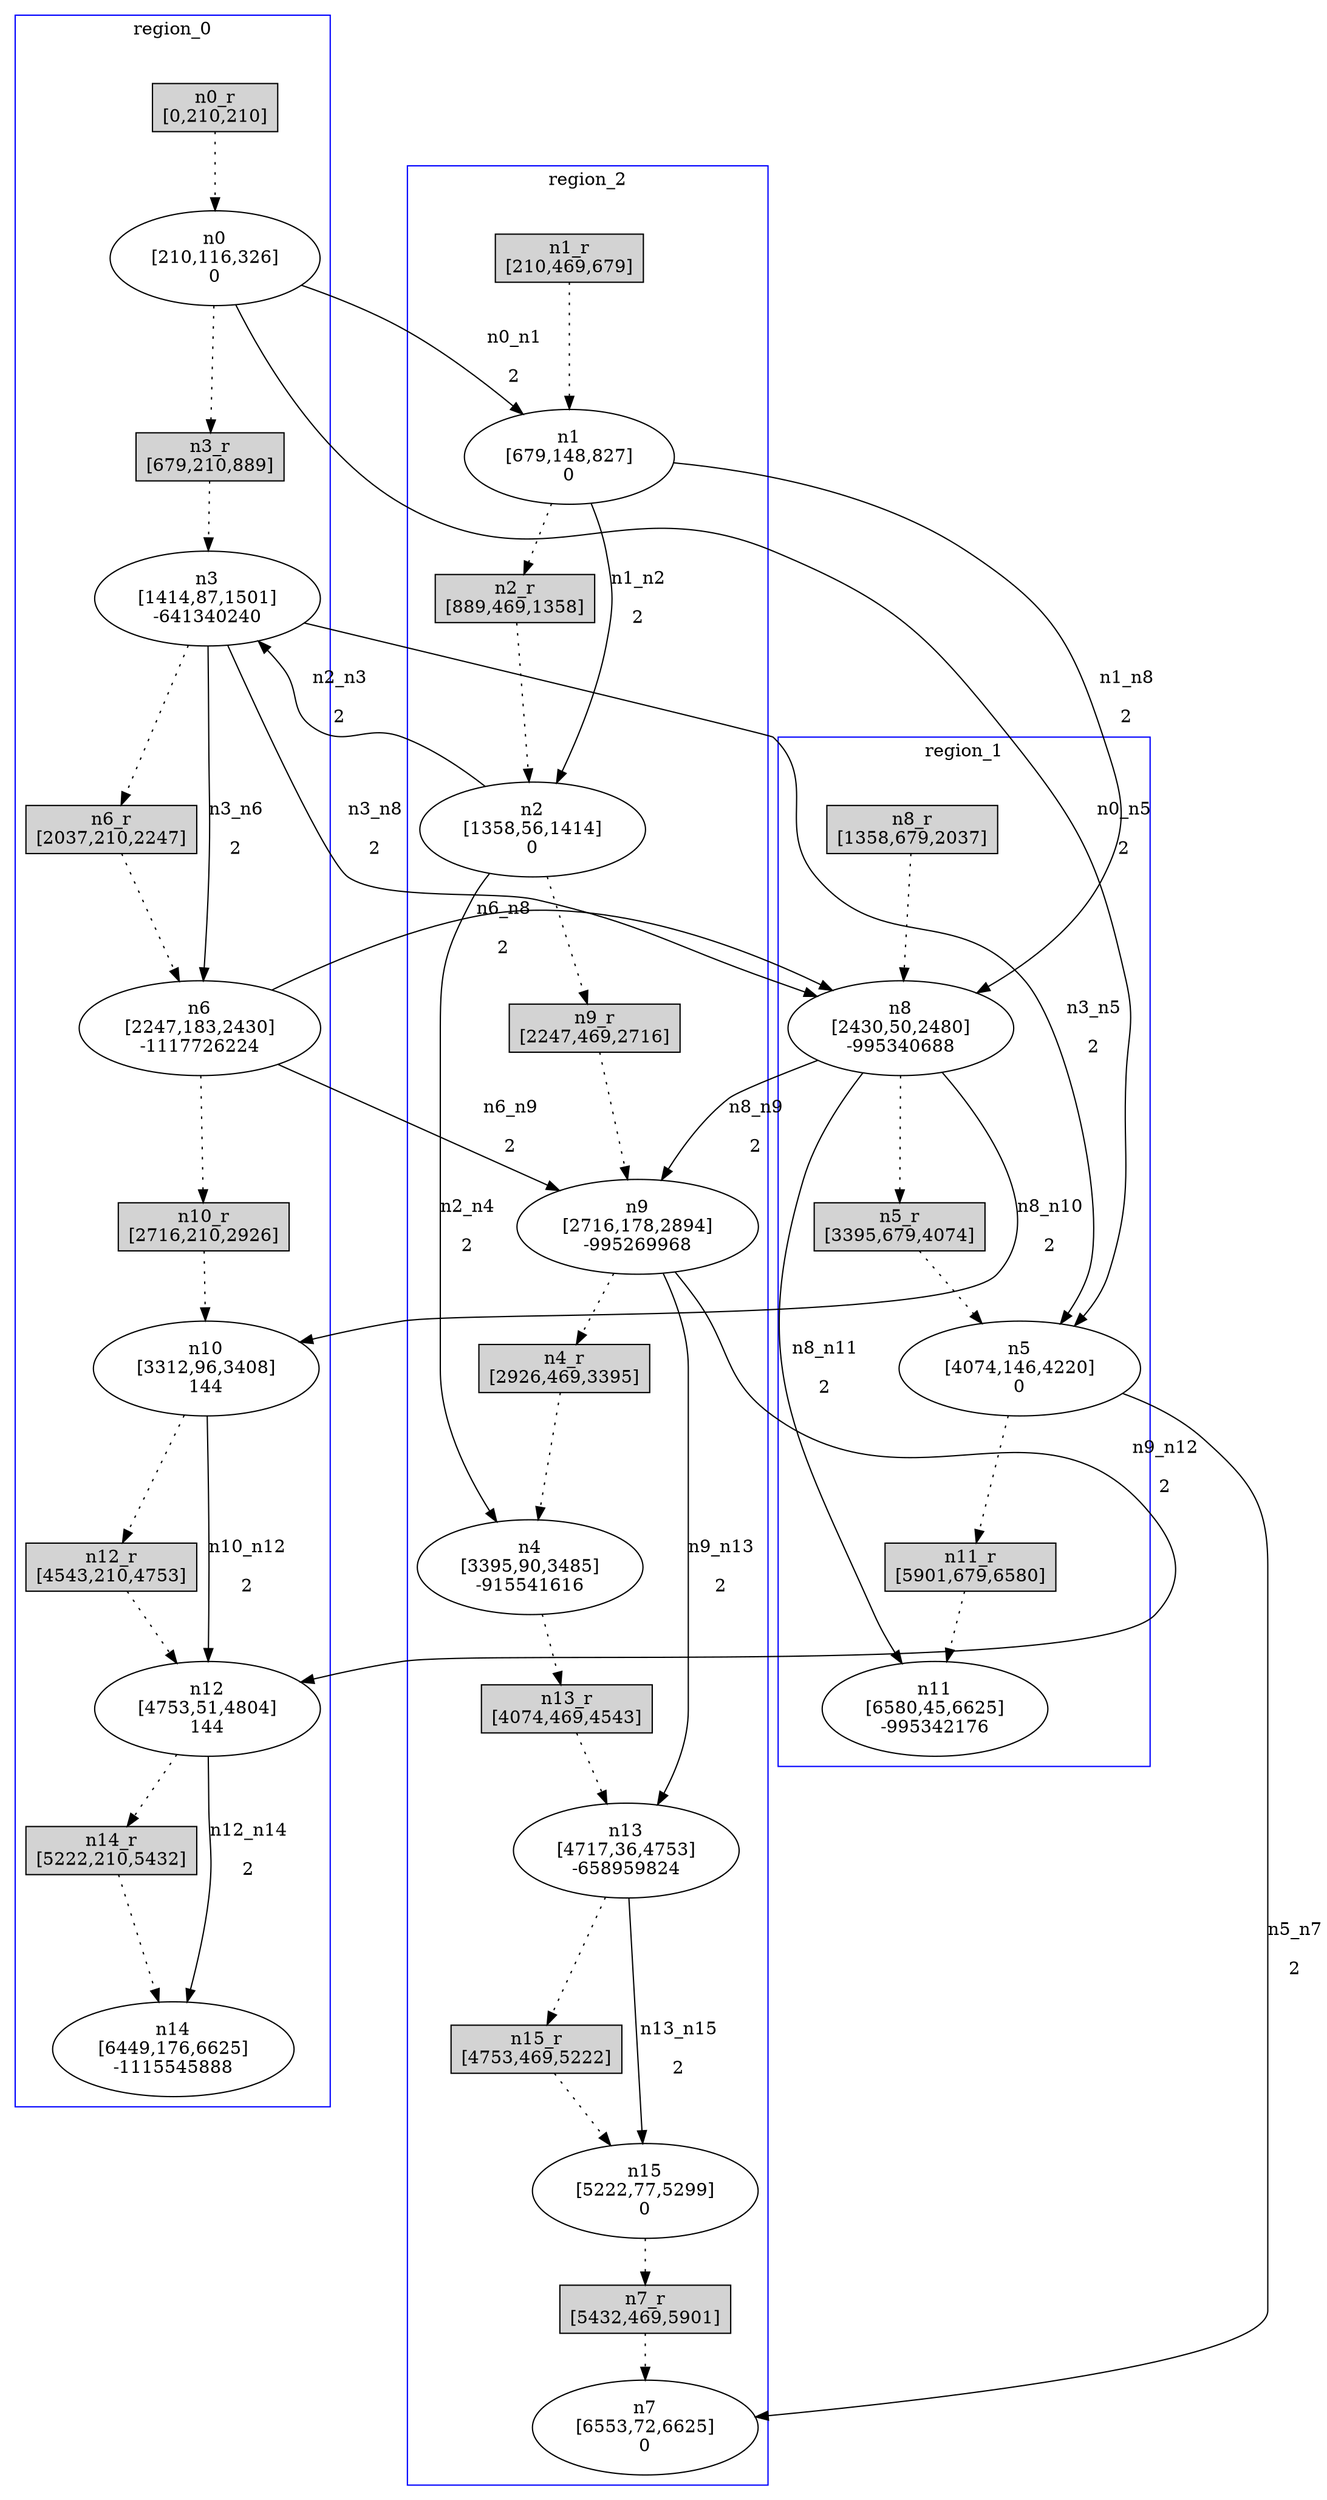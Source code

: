 //3-LSsolveMIPnSolStatus 9.
//4-SL 6625.
//5-LSsolveMIPsolveTime(double) 1800.08.
//6-reconfigurateNum(int) 16.
//7-reconfigurateTime(int) 6580.
digraph test_0 {
	size="28,40";
	subgraph cluster0 {
		stytle=filled;
		color=blue;
		label=region_0;
		n0_r [ shape = box, style = filled, label = "n0_r\n[0,210,210]" ];
		n0 [ label="n0\n[210,116,326]\n0" ];
		n0_r -> n0 [ style = dotted ];
		n3_r [ shape = box, style = filled, label = "n3_r\n[679,210,889]" ];
		n3 [ label="n3\n[1414,87,1501]\n-641340240" ];
		n3_r -> n3 [ style = dotted ];
		n6_r [ shape = box, style = filled, label = "n6_r\n[2037,210,2247]" ];
		n6 [ label="n6\n[2247,183,2430]\n-1117726224" ];
		n6_r -> n6 [ style = dotted ];
		n10_r [ shape = box, style = filled, label = "n10_r\n[2716,210,2926]" ];
		n10 [ label="n10\n[3312,96,3408]\n144" ];
		n10_r -> n10 [ style = dotted ];
		n12_r [ shape = box, style = filled, label = "n12_r\n[4543,210,4753]" ];
		n12 [ label="n12\n[4753,51,4804]\n144" ];
		n12_r -> n12 [ style = dotted ];
		n14_r [ shape = box, style = filled, label = "n14_r\n[5222,210,5432]" ];
		n14 [ label="n14\n[6449,176,6625]\n-1115545888" ];
		n14_r -> n14 [ style = dotted ];
		n0 -> n3_r [ style = dotted ];
		n3 -> n6_r [ style = dotted ];
		n6 -> n10_r [ style = dotted ];
		n10 -> n12_r [ style = dotted ];
		n12 -> n14_r [ style = dotted ];
	}
	subgraph cluster1 {
		stytle=filled;
		color=blue;
		label=region_1;
		n8_r [ shape = box, style = filled, label = "n8_r\n[1358,679,2037]" ];
		n8 [ label="n8\n[2430,50,2480]\n-995340688" ];
		n8_r -> n8 [ style = dotted ];
		n5_r [ shape = box, style = filled, label = "n5_r\n[3395,679,4074]" ];
		n5 [ label="n5\n[4074,146,4220]\n0" ];
		n5_r -> n5 [ style = dotted ];
		n11_r [ shape = box, style = filled, label = "n11_r\n[5901,679,6580]" ];
		n11 [ label="n11\n[6580,45,6625]\n-995342176" ];
		n11_r -> n11 [ style = dotted ];
		n8 -> n5_r [ style = dotted ];
		n5 -> n11_r [ style = dotted ];
	}
	subgraph cluster2 {
		stytle=filled;
		color=blue;
		label=region_2;
		n1_r [ shape = box, style = filled, label = "n1_r\n[210,469,679]" ];
		n1 [ label="n1\n[679,148,827]\n0" ];
		n1_r -> n1 [ style = dotted ];
		n2_r [ shape = box, style = filled, label = "n2_r\n[889,469,1358]" ];
		n2 [ label="n2\n[1358,56,1414]\n0" ];
		n2_r -> n2 [ style = dotted ];
		n9_r [ shape = box, style = filled, label = "n9_r\n[2247,469,2716]" ];
		n9 [ label="n9\n[2716,178,2894]\n-995269968" ];
		n9_r -> n9 [ style = dotted ];
		n4_r [ shape = box, style = filled, label = "n4_r\n[2926,469,3395]" ];
		n4 [ label="n4\n[3395,90,3485]\n-915541616" ];
		n4_r -> n4 [ style = dotted ];
		n13_r [ shape = box, style = filled, label = "n13_r\n[4074,469,4543]" ];
		n13 [ label="n13\n[4717,36,4753]\n-658959824" ];
		n13_r -> n13 [ style = dotted ];
		n15_r [ shape = box, style = filled, label = "n15_r\n[4753,469,5222]" ];
		n15 [ label="n15\n[5222,77,5299]\n0" ];
		n15_r -> n15 [ style = dotted ];
		n7_r [ shape = box, style = filled, label = "n7_r\n[5432,469,5901]" ];
		n7 [ label="n7\n[6553,72,6625]\n0" ];
		n7_r -> n7 [ style = dotted ];
		n1 -> n2_r [ style = dotted ];
		n2 -> n9_r [ style = dotted ];
		n9 -> n4_r [ style = dotted ];
		n4 -> n13_r [ style = dotted ];
		n13 -> n15_r [ style = dotted ];
		n15 -> n7_r [ style = dotted ];
	}
	n0 -> n1 [ label="n0_n1\n2" ];
	n0 -> n5 [ label="n0_n5\n2" ];
	n1 -> n2 [ label="n1_n2\n2" ];
	n1 -> n8 [ label="n1_n8\n2" ];
	n5 -> n7 [ label="n5_n7\n2" ];
	n2 -> n3 [ label="n2_n3\n2" ];
	n2 -> n4 [ label="n2_n4\n2" ];
	n8 -> n9 [ label="n8_n9\n2" ];
	n8 -> n10 [ label="n8_n10\n2" ];
	n8 -> n11 [ label="n8_n11\n2" ];
	n3 -> n5 [ label="n3_n5\n2" ];
	n3 -> n6 [ label="n3_n6\n2" ];
	n3 -> n8 [ label="n3_n8\n2" ];
	n6 -> n8 [ label="n6_n8\n2" ];
	n6 -> n9 [ label="n6_n9\n2" ];
	n9 -> n12 [ label="n9_n12\n2" ];
	n9 -> n13 [ label="n9_n13\n2" ];
	n10 -> n12 [ label="n10_n12\n2" ];
	n12 -> n14 [ label="n12_n14\n2" ];
	n13 -> n15 [ label="n13_n15\n2" ];
}
